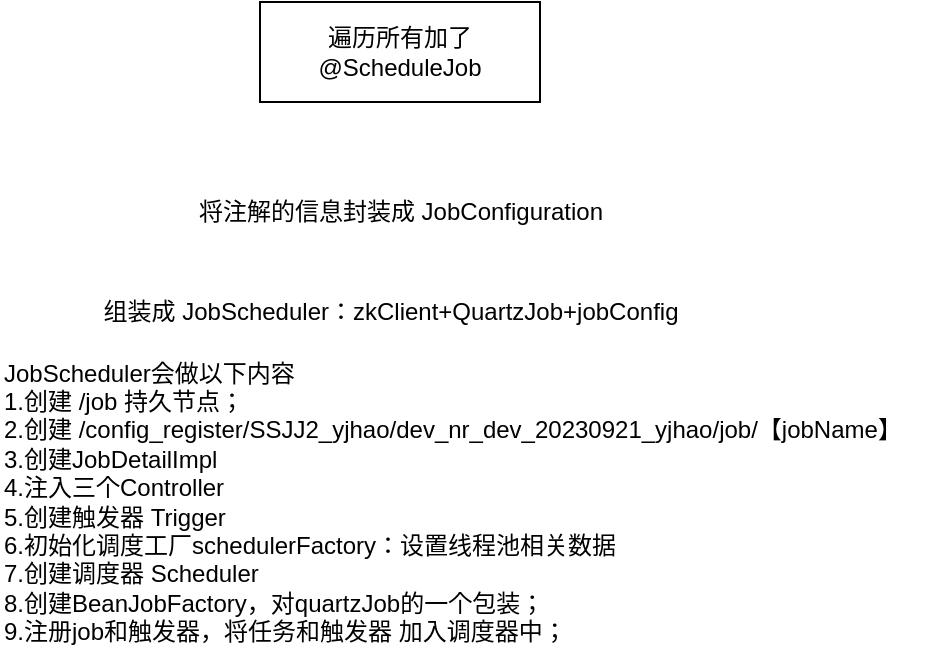 <mxfile version="24.0.7" type="github">
  <diagram name="第 1 页" id="SLGTNkqRNNtPHZcDP9Wr">
    <mxGraphModel dx="992" dy="532" grid="1" gridSize="10" guides="1" tooltips="1" connect="1" arrows="1" fold="1" page="1" pageScale="1" pageWidth="4681" pageHeight="3300" math="0" shadow="0">
      <root>
        <mxCell id="0" />
        <mxCell id="1" parent="0" />
        <mxCell id="ev34wY9_qKmPzgufzEUB-1" value="遍历所有加了&lt;div&gt;@ScheduleJob&lt;br&gt;&lt;/div&gt;" style="rounded=0;whiteSpace=wrap;html=1;" vertex="1" parent="1">
          <mxGeometry x="350" y="90" width="140" height="50" as="geometry" />
        </mxCell>
        <mxCell id="ev34wY9_qKmPzgufzEUB-2" value="将注解的信息封装成&amp;nbsp;JobConfiguration" style="text;html=1;align=center;verticalAlign=middle;resizable=0;points=[];autosize=1;strokeColor=none;fillColor=none;" vertex="1" parent="1">
          <mxGeometry x="305" y="180" width="230" height="30" as="geometry" />
        </mxCell>
        <mxCell id="ev34wY9_qKmPzgufzEUB-3" value="组装成&amp;nbsp;JobScheduler：zkClient+QuartzJob+jobConfig" style="text;html=1;align=center;verticalAlign=middle;resizable=0;points=[];autosize=1;strokeColor=none;fillColor=none;" vertex="1" parent="1">
          <mxGeometry x="260" y="230" width="310" height="30" as="geometry" />
        </mxCell>
        <mxCell id="ev34wY9_qKmPzgufzEUB-5" value="JobScheduler会做以下内容&lt;div&gt;1.创建 /job 持久节点；&lt;/div&gt;&lt;div&gt;2.创建&amp;nbsp;/config_register/SSJJ2_yjhao/dev_nr_dev_20230921_yjhao/job/【jobName】&lt;/div&gt;&lt;div&gt;3.创建JobDetailImpl&lt;/div&gt;&lt;div&gt;4.注入三个Controller&lt;/div&gt;&lt;div&gt;5.创建触发器&amp;nbsp;Trigger&lt;/div&gt;&lt;div&gt;6.初始化调度工厂schedulerFactory：设置线程池相关数据&lt;/div&gt;&lt;div&gt;7.创建调度器&amp;nbsp;Scheduler&lt;/div&gt;&lt;div&gt;8.创建BeanJobFactory，对quartzJob的一个包装；&lt;/div&gt;&lt;div&gt;9.注册job和触发器，将任务和触发器 加入调度器中；&lt;/div&gt;" style="text;html=1;align=left;verticalAlign=middle;resizable=0;points=[];autosize=1;strokeColor=none;fillColor=none;" vertex="1" parent="1">
          <mxGeometry x="220" y="260" width="470" height="160" as="geometry" />
        </mxCell>
      </root>
    </mxGraphModel>
  </diagram>
</mxfile>
